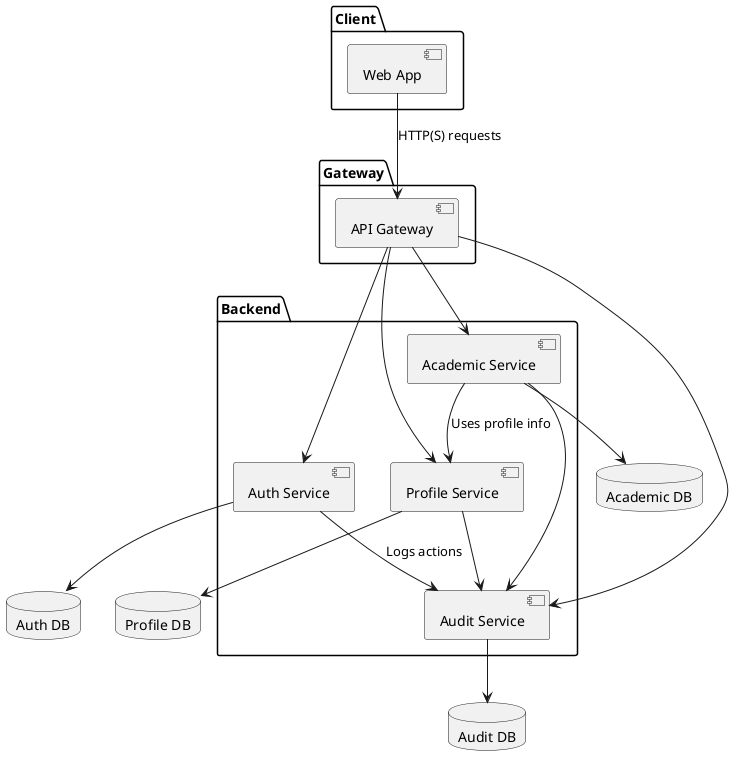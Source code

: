 @startuml
package "Client" {
  [Web App]
}

package "Gateway" {
  [API Gateway]
}

package "Backend" {
  [Auth Service]
  [Profile Service]
  [Academic Service]
  [Audit Service]
}

database "Auth DB" as DB1
database "Profile DB" as DB2
database "Academic DB" as DB3
database "Audit DB" as DB4

[Web App] --> [API Gateway] : HTTP(S) requests
[API Gateway] --> [Auth Service]
[API Gateway] --> [Profile Service]
[API Gateway] --> [Academic Service]
[API Gateway] --> [Audit Service]

[Auth Service] --> DB1
[Profile Service] --> DB2
[Academic Service] --> DB3
[Audit Service] --> DB4

[Auth Service] --> [Audit Service] : Logs actions
[Profile Service] --> [Audit Service]
[Academic Service] --> [Audit Service]

[Academic Service] --> [Profile Service] : Uses profile info
@enduml
